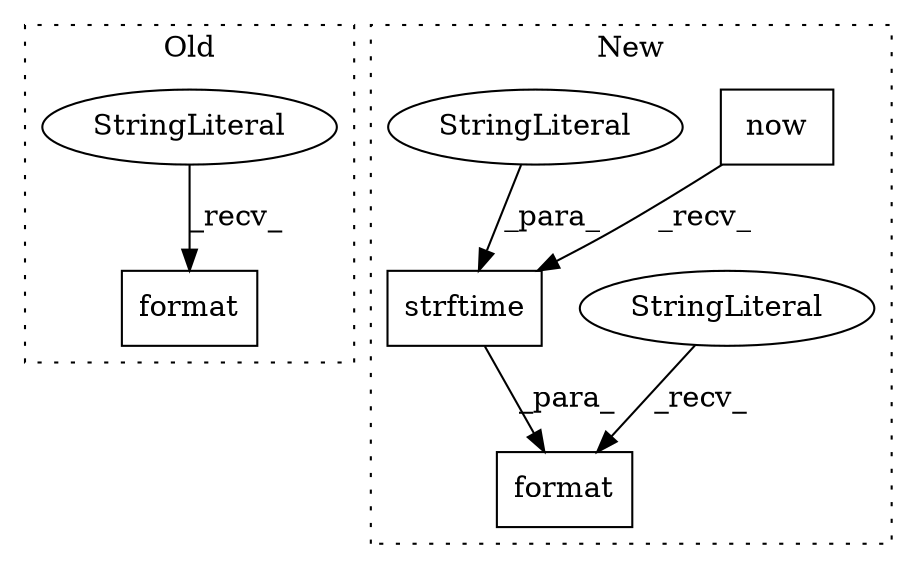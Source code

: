digraph G {
subgraph cluster0 {
1 [label="format" a="32" s="296,335" l="7,1" shape="box"];
4 [label="StringLiteral" a="45" s="287" l="8" shape="ellipse"];
label = "Old";
style="dotted";
}
subgraph cluster1 {
2 [label="now" a="32" s="465" l="5" shape="box"];
3 [label="format" a="32" s="333,501" l="7,1" shape="box"];
5 [label="StringLiteral" a="45" s="306" l="26" shape="ellipse"];
6 [label="strftime" a="32" s="471,499" l="9,1" shape="box"];
7 [label="StringLiteral" a="45" s="480" l="19" shape="ellipse"];
label = "New";
style="dotted";
}
2 -> 6 [label="_recv_"];
4 -> 1 [label="_recv_"];
5 -> 3 [label="_recv_"];
6 -> 3 [label="_para_"];
7 -> 6 [label="_para_"];
}